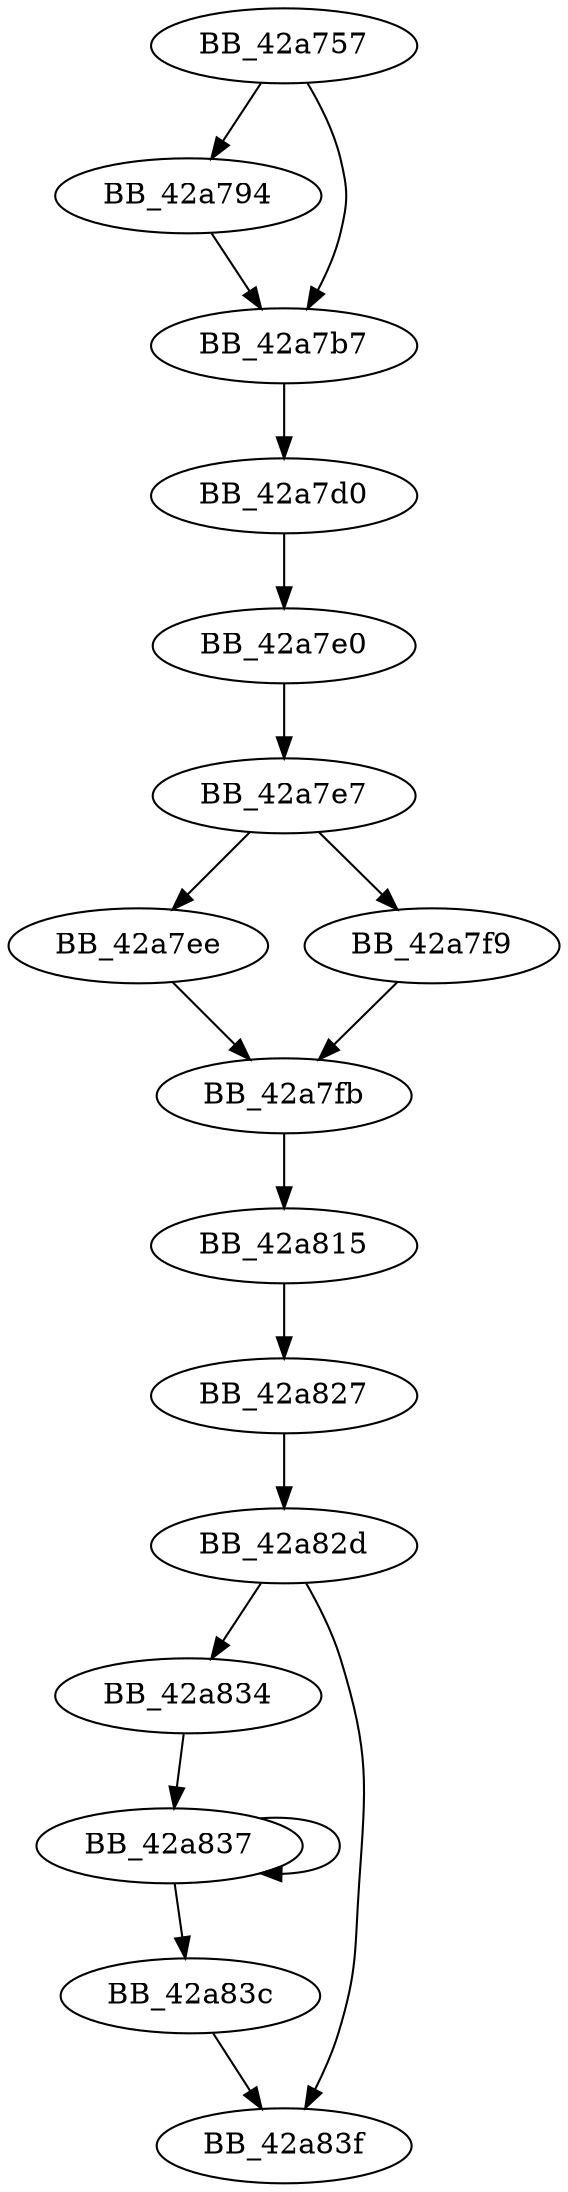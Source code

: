 DiGraph unknown_libname_23{
BB_42a757->BB_42a794
BB_42a757->BB_42a7b7
BB_42a794->BB_42a7b7
BB_42a7b7->BB_42a7d0
BB_42a7d0->BB_42a7e0
BB_42a7e0->BB_42a7e7
BB_42a7e7->BB_42a7ee
BB_42a7e7->BB_42a7f9
BB_42a7ee->BB_42a7fb
BB_42a7f9->BB_42a7fb
BB_42a7fb->BB_42a815
BB_42a815->BB_42a827
BB_42a827->BB_42a82d
BB_42a82d->BB_42a834
BB_42a82d->BB_42a83f
BB_42a834->BB_42a837
BB_42a837->BB_42a837
BB_42a837->BB_42a83c
BB_42a83c->BB_42a83f
}
